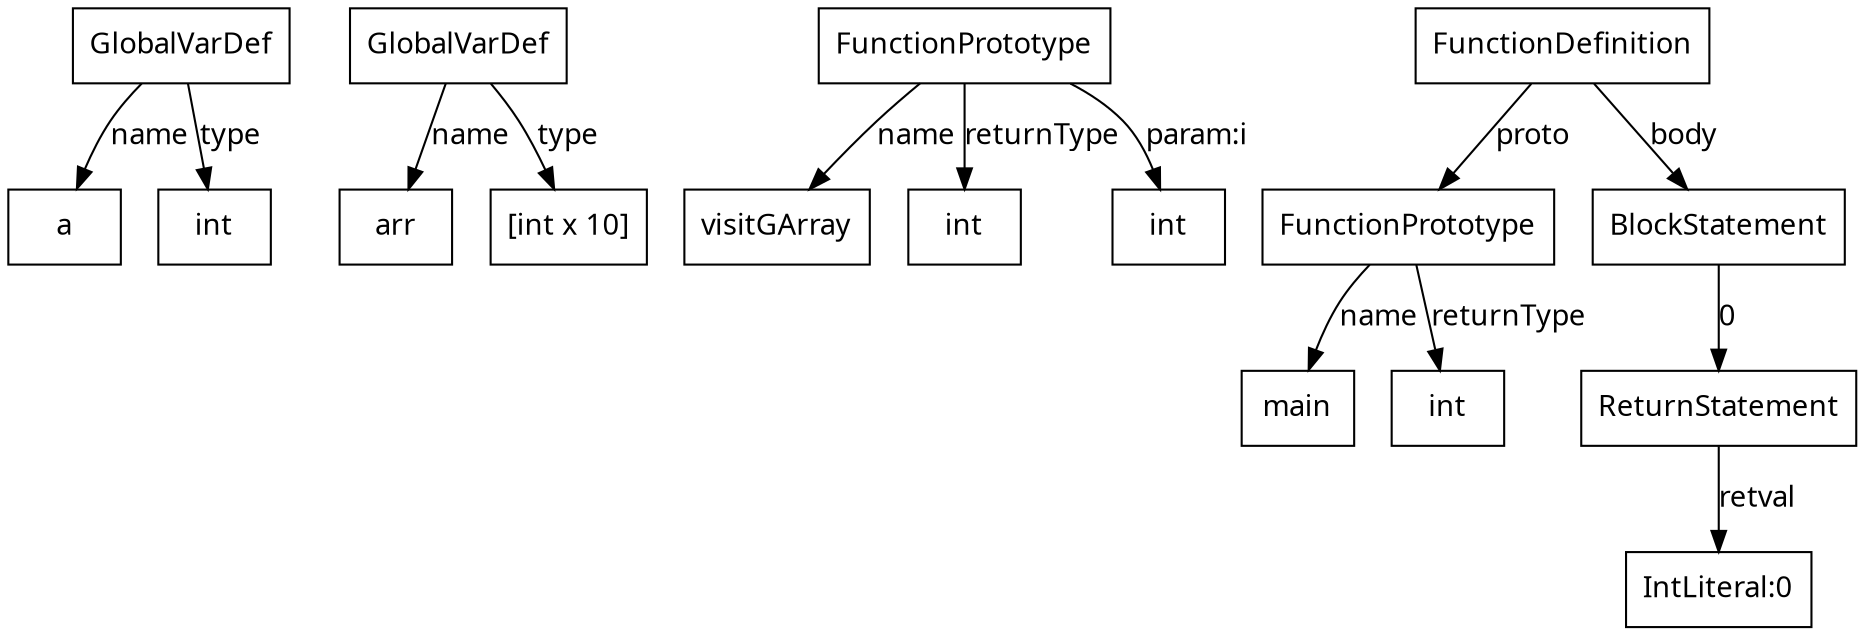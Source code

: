 digraph g {
node[shape = box, fontname = "Fira Code Light"]
edge[fontname = "Fira Code Light", splines = line]
26109496 [label="GlobalVarDef"]
26109496 -> 1 [label="name"]
1 [label="a"]
26109496 -> 2 [label="type"]
2 [label="int"]
26112136 [label="GlobalVarDef"]
26112136 -> 3 [label="name"]
3 [label="arr"]
26112136 -> 4 [label="type"]
4 [label="[int x 10]"]
26142184 [label="FunctionPrototype"]
26142184 -> 5 [label="name"]
5 [label="visitGArray"]
26142184 -> 6 [label="returnType"]
6 [label="int"]
26142184 -> 7 [label="param:i"]
7 [label="int"]
26101248 [label="FunctionDefinition"]
26101248 -> 26142496 [label="proto"]
26101248 -> 26129064 [label="body"]
26142496 [label="FunctionPrototype"]
26142496 -> 8 [label="name"]
8 [label="main"]
26142496 -> 9 [label="returnType"]
9 [label="int"]
26129064 [label="BlockStatement"]
26129064 -> 26101760 [label=0]
26101760 [label="ReturnStatement"]
26101760 -> 26101376 [label="retval"]
26101376 [label="IntLiteral:0"]
}

